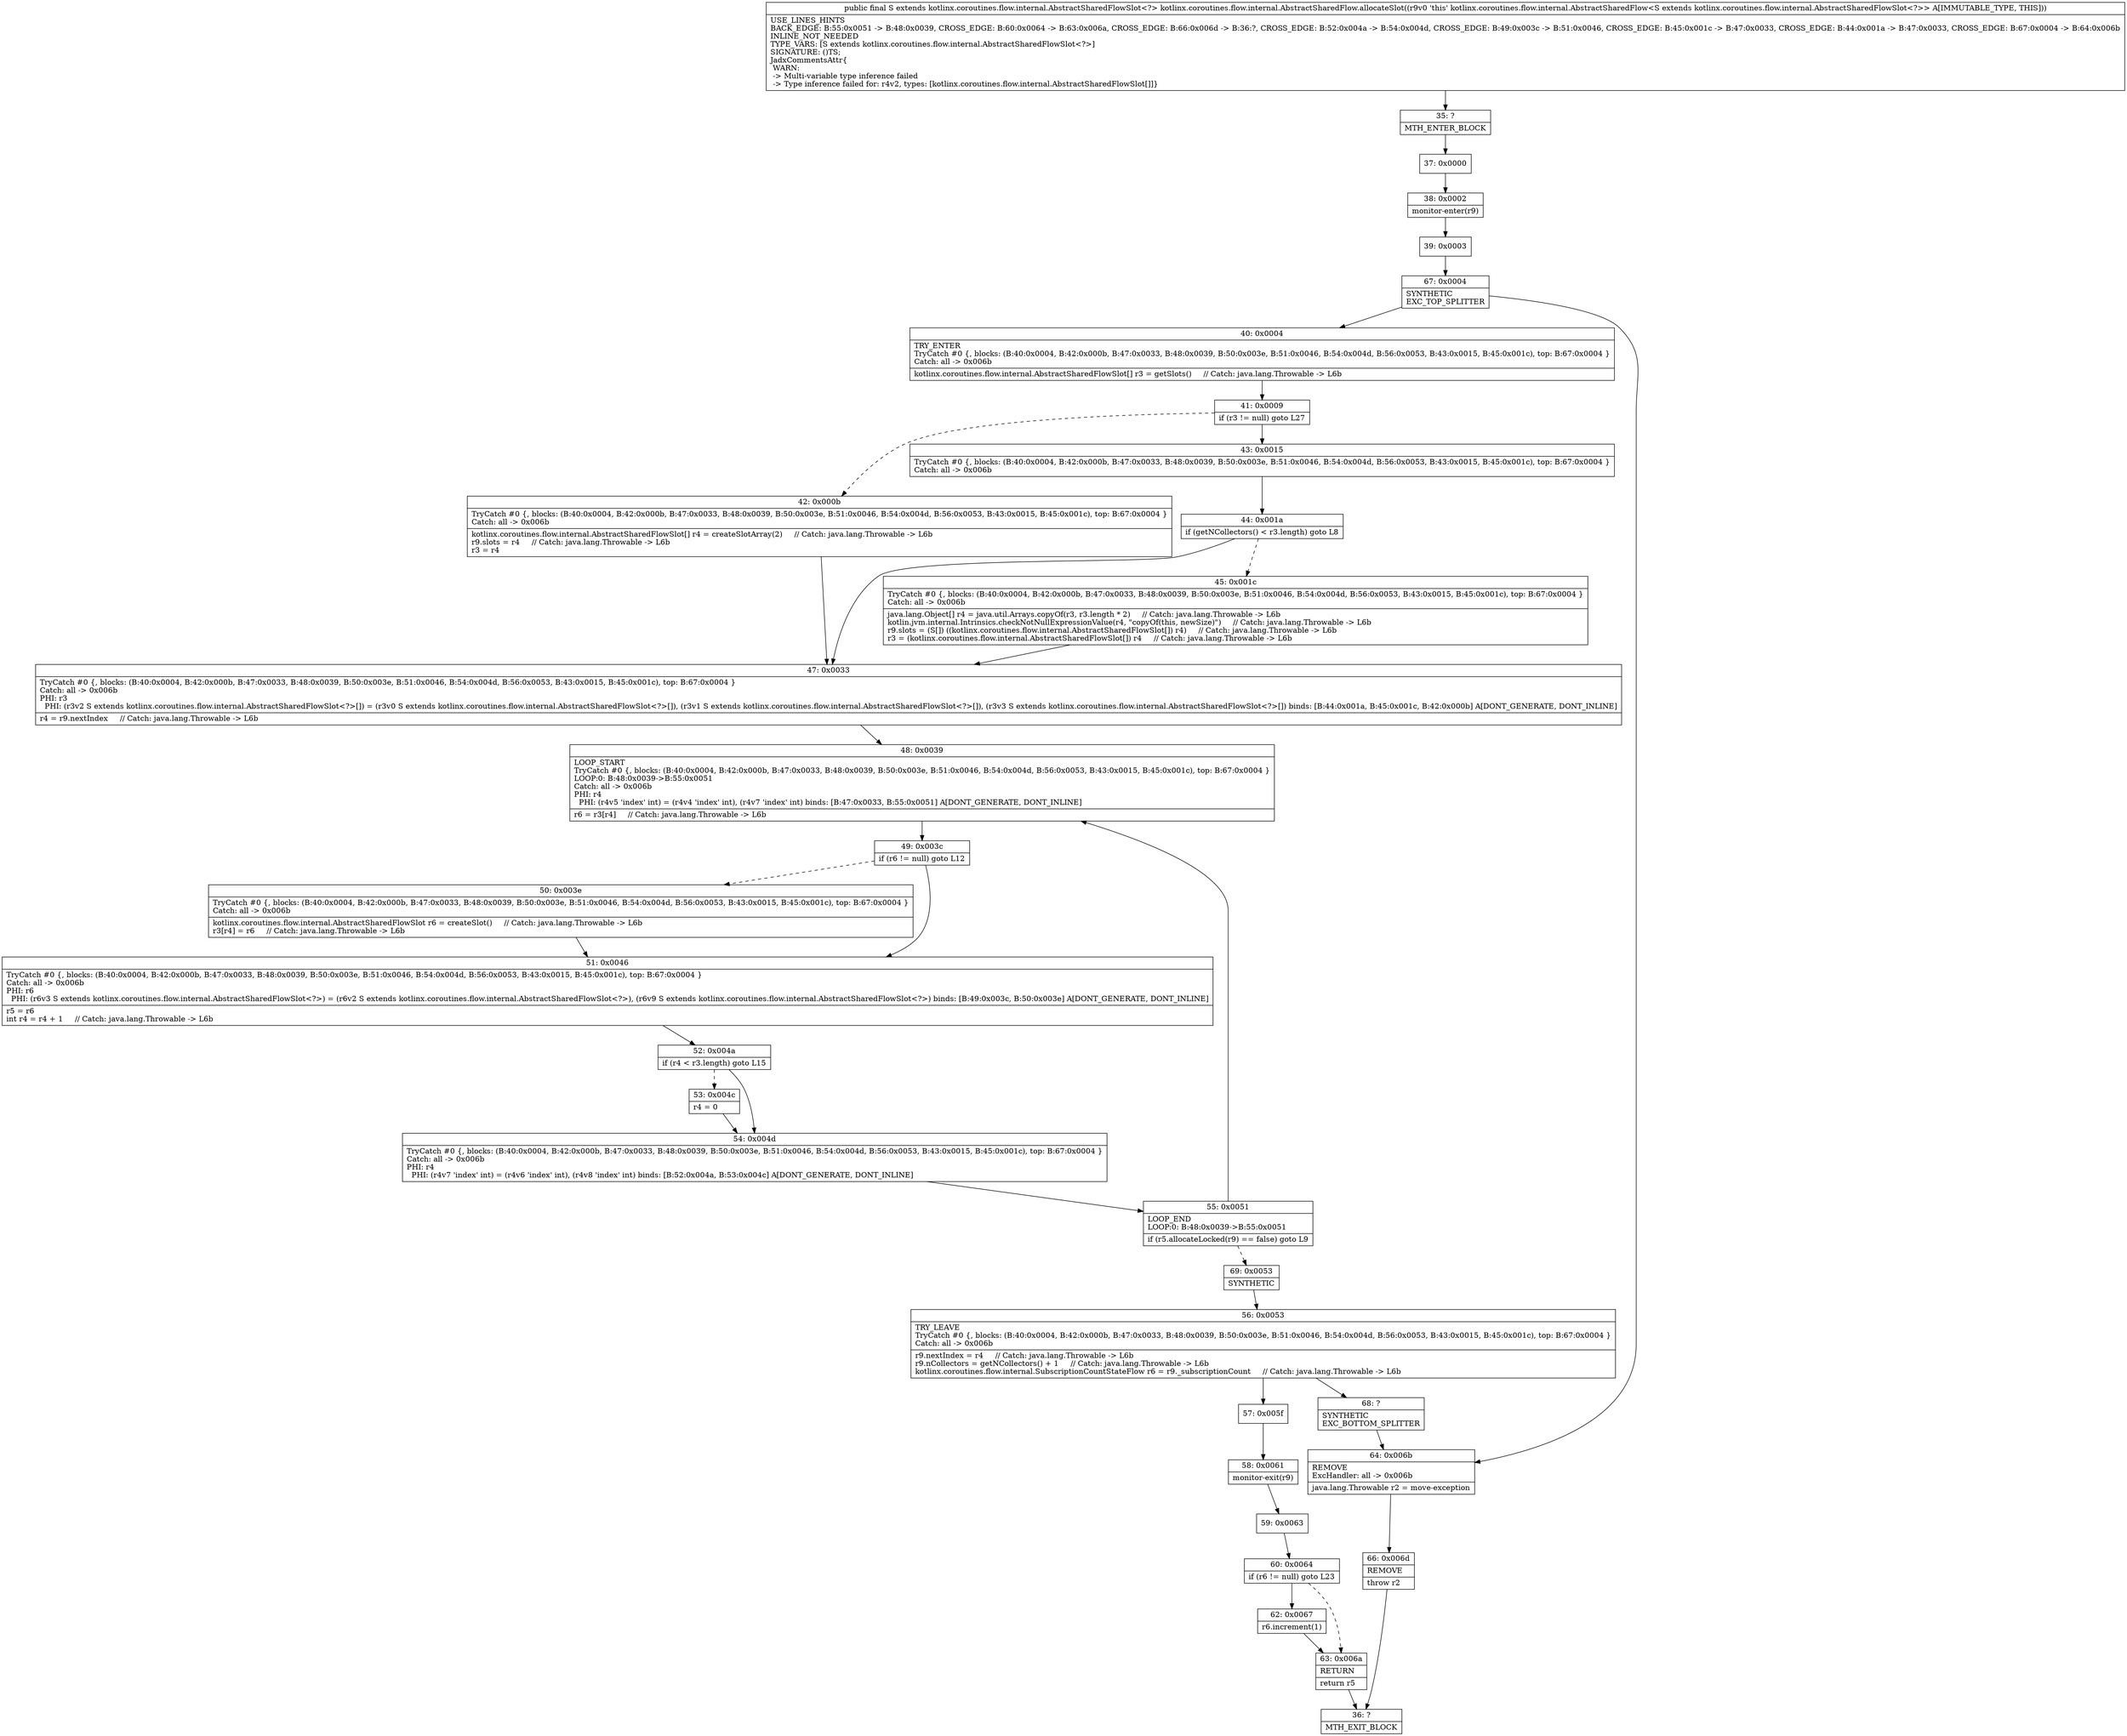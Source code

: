 digraph "CFG forkotlinx.coroutines.flow.internal.AbstractSharedFlow.allocateSlot()Lkotlinx\/coroutines\/flow\/internal\/AbstractSharedFlowSlot;" {
Node_35 [shape=record,label="{35\:\ ?|MTH_ENTER_BLOCK\l}"];
Node_37 [shape=record,label="{37\:\ 0x0000}"];
Node_38 [shape=record,label="{38\:\ 0x0002|monitor\-enter(r9)\l}"];
Node_39 [shape=record,label="{39\:\ 0x0003}"];
Node_67 [shape=record,label="{67\:\ 0x0004|SYNTHETIC\lEXC_TOP_SPLITTER\l}"];
Node_40 [shape=record,label="{40\:\ 0x0004|TRY_ENTER\lTryCatch #0 \{, blocks: (B:40:0x0004, B:42:0x000b, B:47:0x0033, B:48:0x0039, B:50:0x003e, B:51:0x0046, B:54:0x004d, B:56:0x0053, B:43:0x0015, B:45:0x001c), top: B:67:0x0004 \}\lCatch: all \-\> 0x006b\l|kotlinx.coroutines.flow.internal.AbstractSharedFlowSlot[] r3 = getSlots()     \/\/ Catch: java.lang.Throwable \-\> L6b\l}"];
Node_41 [shape=record,label="{41\:\ 0x0009|if (r3 != null) goto L27\l}"];
Node_42 [shape=record,label="{42\:\ 0x000b|TryCatch #0 \{, blocks: (B:40:0x0004, B:42:0x000b, B:47:0x0033, B:48:0x0039, B:50:0x003e, B:51:0x0046, B:54:0x004d, B:56:0x0053, B:43:0x0015, B:45:0x001c), top: B:67:0x0004 \}\lCatch: all \-\> 0x006b\l|kotlinx.coroutines.flow.internal.AbstractSharedFlowSlot[] r4 = createSlotArray(2)     \/\/ Catch: java.lang.Throwable \-\> L6b\lr9.slots = r4     \/\/ Catch: java.lang.Throwable \-\> L6b\lr3 = r4\l}"];
Node_47 [shape=record,label="{47\:\ 0x0033|TryCatch #0 \{, blocks: (B:40:0x0004, B:42:0x000b, B:47:0x0033, B:48:0x0039, B:50:0x003e, B:51:0x0046, B:54:0x004d, B:56:0x0053, B:43:0x0015, B:45:0x001c), top: B:67:0x0004 \}\lCatch: all \-\> 0x006b\lPHI: r3 \l  PHI: (r3v2 S extends kotlinx.coroutines.flow.internal.AbstractSharedFlowSlot\<?\>[]) = (r3v0 S extends kotlinx.coroutines.flow.internal.AbstractSharedFlowSlot\<?\>[]), (r3v1 S extends kotlinx.coroutines.flow.internal.AbstractSharedFlowSlot\<?\>[]), (r3v3 S extends kotlinx.coroutines.flow.internal.AbstractSharedFlowSlot\<?\>[]) binds: [B:44:0x001a, B:45:0x001c, B:42:0x000b] A[DONT_GENERATE, DONT_INLINE]\l|r4 = r9.nextIndex     \/\/ Catch: java.lang.Throwable \-\> L6b\l}"];
Node_48 [shape=record,label="{48\:\ 0x0039|LOOP_START\lTryCatch #0 \{, blocks: (B:40:0x0004, B:42:0x000b, B:47:0x0033, B:48:0x0039, B:50:0x003e, B:51:0x0046, B:54:0x004d, B:56:0x0053, B:43:0x0015, B:45:0x001c), top: B:67:0x0004 \}\lLOOP:0: B:48:0x0039\-\>B:55:0x0051\lCatch: all \-\> 0x006b\lPHI: r4 \l  PHI: (r4v5 'index' int) = (r4v4 'index' int), (r4v7 'index' int) binds: [B:47:0x0033, B:55:0x0051] A[DONT_GENERATE, DONT_INLINE]\l|r6 = r3[r4]     \/\/ Catch: java.lang.Throwable \-\> L6b\l}"];
Node_49 [shape=record,label="{49\:\ 0x003c|if (r6 != null) goto L12\l}"];
Node_50 [shape=record,label="{50\:\ 0x003e|TryCatch #0 \{, blocks: (B:40:0x0004, B:42:0x000b, B:47:0x0033, B:48:0x0039, B:50:0x003e, B:51:0x0046, B:54:0x004d, B:56:0x0053, B:43:0x0015, B:45:0x001c), top: B:67:0x0004 \}\lCatch: all \-\> 0x006b\l|kotlinx.coroutines.flow.internal.AbstractSharedFlowSlot r6 = createSlot()     \/\/ Catch: java.lang.Throwable \-\> L6b\lr3[r4] = r6     \/\/ Catch: java.lang.Throwable \-\> L6b\l}"];
Node_51 [shape=record,label="{51\:\ 0x0046|TryCatch #0 \{, blocks: (B:40:0x0004, B:42:0x000b, B:47:0x0033, B:48:0x0039, B:50:0x003e, B:51:0x0046, B:54:0x004d, B:56:0x0053, B:43:0x0015, B:45:0x001c), top: B:67:0x0004 \}\lCatch: all \-\> 0x006b\lPHI: r6 \l  PHI: (r6v3 S extends kotlinx.coroutines.flow.internal.AbstractSharedFlowSlot\<?\>) = (r6v2 S extends kotlinx.coroutines.flow.internal.AbstractSharedFlowSlot\<?\>), (r6v9 S extends kotlinx.coroutines.flow.internal.AbstractSharedFlowSlot\<?\>) binds: [B:49:0x003c, B:50:0x003e] A[DONT_GENERATE, DONT_INLINE]\l|r5 = r6\lint r4 = r4 + 1     \/\/ Catch: java.lang.Throwable \-\> L6b\l}"];
Node_52 [shape=record,label="{52\:\ 0x004a|if (r4 \< r3.length) goto L15\l}"];
Node_53 [shape=record,label="{53\:\ 0x004c|r4 = 0\l}"];
Node_54 [shape=record,label="{54\:\ 0x004d|TryCatch #0 \{, blocks: (B:40:0x0004, B:42:0x000b, B:47:0x0033, B:48:0x0039, B:50:0x003e, B:51:0x0046, B:54:0x004d, B:56:0x0053, B:43:0x0015, B:45:0x001c), top: B:67:0x0004 \}\lCatch: all \-\> 0x006b\lPHI: r4 \l  PHI: (r4v7 'index' int) = (r4v6 'index' int), (r4v8 'index' int) binds: [B:52:0x004a, B:53:0x004c] A[DONT_GENERATE, DONT_INLINE]\l}"];
Node_55 [shape=record,label="{55\:\ 0x0051|LOOP_END\lLOOP:0: B:48:0x0039\-\>B:55:0x0051\l|if (r5.allocateLocked(r9) == false) goto L9\l}"];
Node_69 [shape=record,label="{69\:\ 0x0053|SYNTHETIC\l}"];
Node_56 [shape=record,label="{56\:\ 0x0053|TRY_LEAVE\lTryCatch #0 \{, blocks: (B:40:0x0004, B:42:0x000b, B:47:0x0033, B:48:0x0039, B:50:0x003e, B:51:0x0046, B:54:0x004d, B:56:0x0053, B:43:0x0015, B:45:0x001c), top: B:67:0x0004 \}\lCatch: all \-\> 0x006b\l|r9.nextIndex = r4     \/\/ Catch: java.lang.Throwable \-\> L6b\lr9.nCollectors = getNCollectors() + 1     \/\/ Catch: java.lang.Throwable \-\> L6b\lkotlinx.coroutines.flow.internal.SubscriptionCountStateFlow r6 = r9._subscriptionCount     \/\/ Catch: java.lang.Throwable \-\> L6b\l}"];
Node_57 [shape=record,label="{57\:\ 0x005f}"];
Node_58 [shape=record,label="{58\:\ 0x0061|monitor\-exit(r9)\l}"];
Node_59 [shape=record,label="{59\:\ 0x0063}"];
Node_60 [shape=record,label="{60\:\ 0x0064|if (r6 != null) goto L23\l}"];
Node_62 [shape=record,label="{62\:\ 0x0067|r6.increment(1)\l}"];
Node_63 [shape=record,label="{63\:\ 0x006a|RETURN\l|return r5\l}"];
Node_36 [shape=record,label="{36\:\ ?|MTH_EXIT_BLOCK\l}"];
Node_68 [shape=record,label="{68\:\ ?|SYNTHETIC\lEXC_BOTTOM_SPLITTER\l}"];
Node_43 [shape=record,label="{43\:\ 0x0015|TryCatch #0 \{, blocks: (B:40:0x0004, B:42:0x000b, B:47:0x0033, B:48:0x0039, B:50:0x003e, B:51:0x0046, B:54:0x004d, B:56:0x0053, B:43:0x0015, B:45:0x001c), top: B:67:0x0004 \}\lCatch: all \-\> 0x006b\l}"];
Node_44 [shape=record,label="{44\:\ 0x001a|if (getNCollectors() \< r3.length) goto L8\l}"];
Node_45 [shape=record,label="{45\:\ 0x001c|TryCatch #0 \{, blocks: (B:40:0x0004, B:42:0x000b, B:47:0x0033, B:48:0x0039, B:50:0x003e, B:51:0x0046, B:54:0x004d, B:56:0x0053, B:43:0x0015, B:45:0x001c), top: B:67:0x0004 \}\lCatch: all \-\> 0x006b\l|java.lang.Object[] r4 = java.util.Arrays.copyOf(r3, r3.length * 2)     \/\/ Catch: java.lang.Throwable \-\> L6b\lkotlin.jvm.internal.Intrinsics.checkNotNullExpressionValue(r4, \"copyOf(this, newSize)\")     \/\/ Catch: java.lang.Throwable \-\> L6b\lr9.slots = (S[]) ((kotlinx.coroutines.flow.internal.AbstractSharedFlowSlot[]) r4)     \/\/ Catch: java.lang.Throwable \-\> L6b\lr3 = (kotlinx.coroutines.flow.internal.AbstractSharedFlowSlot[]) r4     \/\/ Catch: java.lang.Throwable \-\> L6b\l}"];
Node_64 [shape=record,label="{64\:\ 0x006b|REMOVE\lExcHandler: all \-\> 0x006b\l|java.lang.Throwable r2 = move\-exception\l}"];
Node_66 [shape=record,label="{66\:\ 0x006d|REMOVE\l|throw r2\l}"];
MethodNode[shape=record,label="{public final S extends kotlinx.coroutines.flow.internal.AbstractSharedFlowSlot\<?\> kotlinx.coroutines.flow.internal.AbstractSharedFlow.allocateSlot((r9v0 'this' kotlinx.coroutines.flow.internal.AbstractSharedFlow\<S extends kotlinx.coroutines.flow.internal.AbstractSharedFlowSlot\<?\>\> A[IMMUTABLE_TYPE, THIS]))  | USE_LINES_HINTS\lBACK_EDGE: B:55:0x0051 \-\> B:48:0x0039, CROSS_EDGE: B:60:0x0064 \-\> B:63:0x006a, CROSS_EDGE: B:66:0x006d \-\> B:36:?, CROSS_EDGE: B:52:0x004a \-\> B:54:0x004d, CROSS_EDGE: B:49:0x003c \-\> B:51:0x0046, CROSS_EDGE: B:45:0x001c \-\> B:47:0x0033, CROSS_EDGE: B:44:0x001a \-\> B:47:0x0033, CROSS_EDGE: B:67:0x0004 \-\> B:64:0x006b\lINLINE_NOT_NEEDED\lTYPE_VARS: [S extends kotlinx.coroutines.flow.internal.AbstractSharedFlowSlot\<?\>]\lSIGNATURE: ()TS;\lJadxCommentsAttr\{\l WARN: \l \-\> Multi\-variable type inference failed\l \-\> Type inference failed for: r4v2, types: [kotlinx.coroutines.flow.internal.AbstractSharedFlowSlot[]]\}\l}"];
MethodNode -> Node_35;Node_35 -> Node_37;
Node_37 -> Node_38;
Node_38 -> Node_39;
Node_39 -> Node_67;
Node_67 -> Node_40;
Node_67 -> Node_64;
Node_40 -> Node_41;
Node_41 -> Node_42[style=dashed];
Node_41 -> Node_43;
Node_42 -> Node_47;
Node_47 -> Node_48;
Node_48 -> Node_49;
Node_49 -> Node_50[style=dashed];
Node_49 -> Node_51;
Node_50 -> Node_51;
Node_51 -> Node_52;
Node_52 -> Node_53[style=dashed];
Node_52 -> Node_54;
Node_53 -> Node_54;
Node_54 -> Node_55;
Node_55 -> Node_48;
Node_55 -> Node_69[style=dashed];
Node_69 -> Node_56;
Node_56 -> Node_57;
Node_56 -> Node_68;
Node_57 -> Node_58;
Node_58 -> Node_59;
Node_59 -> Node_60;
Node_60 -> Node_62;
Node_60 -> Node_63[style=dashed];
Node_62 -> Node_63;
Node_63 -> Node_36;
Node_68 -> Node_64;
Node_43 -> Node_44;
Node_44 -> Node_45[style=dashed];
Node_44 -> Node_47;
Node_45 -> Node_47;
Node_64 -> Node_66;
Node_66 -> Node_36;
}

